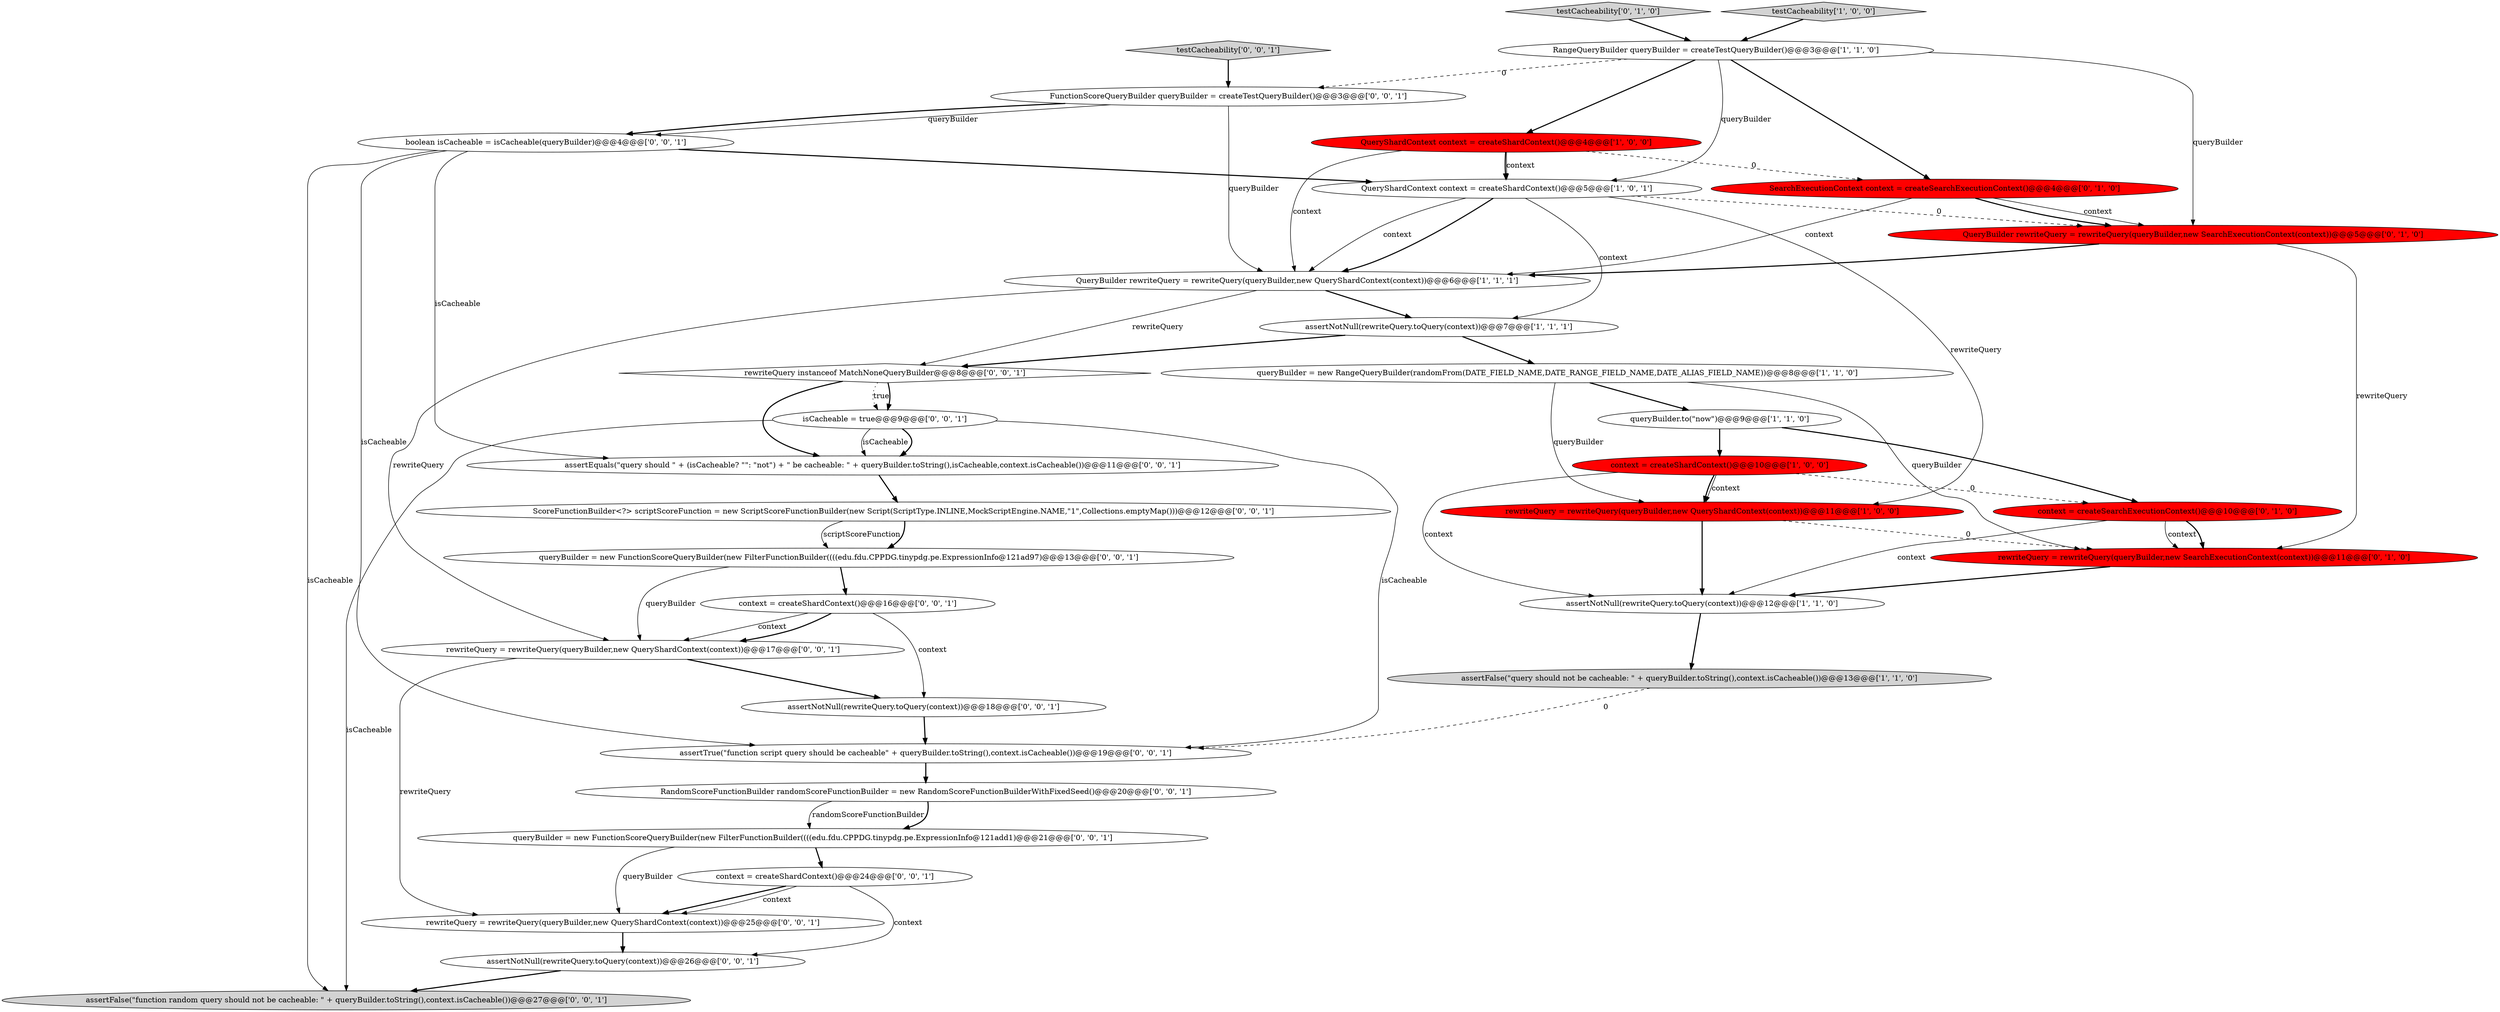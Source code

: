 digraph {
3 [style = filled, label = "QueryShardContext context = createShardContext()@@@4@@@['1', '0', '0']", fillcolor = red, shape = ellipse image = "AAA1AAABBB1BBB"];
33 [style = filled, label = "assertEquals(\"query should \" + (isCacheable? \"\": \"not\") + \" be cacheable: \" + queryBuilder.toString(),isCacheable,context.isCacheable())@@@11@@@['0', '0', '1']", fillcolor = white, shape = ellipse image = "AAA0AAABBB3BBB"];
9 [style = filled, label = "RangeQueryBuilder queryBuilder = createTestQueryBuilder()@@@3@@@['1', '1', '0']", fillcolor = white, shape = ellipse image = "AAA0AAABBB1BBB"];
11 [style = filled, label = "assertFalse(\"query should not be cacheable: \" + queryBuilder.toString(),context.isCacheable())@@@13@@@['1', '1', '0']", fillcolor = lightgray, shape = ellipse image = "AAA0AAABBB1BBB"];
12 [style = filled, label = "testCacheability['0', '1', '0']", fillcolor = lightgray, shape = diamond image = "AAA0AAABBB2BBB"];
22 [style = filled, label = "assertNotNull(rewriteQuery.toQuery(context))@@@18@@@['0', '0', '1']", fillcolor = white, shape = ellipse image = "AAA0AAABBB3BBB"];
1 [style = filled, label = "QueryShardContext context = createShardContext()@@@5@@@['1', '0', '1']", fillcolor = white, shape = ellipse image = "AAA0AAABBB1BBB"];
14 [style = filled, label = "rewriteQuery = rewriteQuery(queryBuilder,new SearchExecutionContext(context))@@@11@@@['0', '1', '0']", fillcolor = red, shape = ellipse image = "AAA1AAABBB2BBB"];
26 [style = filled, label = "RandomScoreFunctionBuilder randomScoreFunctionBuilder = new RandomScoreFunctionBuilderWithFixedSeed()@@@20@@@['0', '0', '1']", fillcolor = white, shape = ellipse image = "AAA0AAABBB3BBB"];
25 [style = filled, label = "context = createShardContext()@@@16@@@['0', '0', '1']", fillcolor = white, shape = ellipse image = "AAA0AAABBB3BBB"];
5 [style = filled, label = "QueryBuilder rewriteQuery = rewriteQuery(queryBuilder,new QueryShardContext(context))@@@6@@@['1', '1', '1']", fillcolor = white, shape = ellipse image = "AAA0AAABBB1BBB"];
10 [style = filled, label = "assertNotNull(rewriteQuery.toQuery(context))@@@12@@@['1', '1', '0']", fillcolor = white, shape = ellipse image = "AAA0AAABBB1BBB"];
16 [style = filled, label = "QueryBuilder rewriteQuery = rewriteQuery(queryBuilder,new SearchExecutionContext(context))@@@5@@@['0', '1', '0']", fillcolor = red, shape = ellipse image = "AAA1AAABBB2BBB"];
23 [style = filled, label = "rewriteQuery = rewriteQuery(queryBuilder,new QueryShardContext(context))@@@25@@@['0', '0', '1']", fillcolor = white, shape = ellipse image = "AAA0AAABBB3BBB"];
2 [style = filled, label = "queryBuilder = new RangeQueryBuilder(randomFrom(DATE_FIELD_NAME,DATE_RANGE_FIELD_NAME,DATE_ALIAS_FIELD_NAME))@@@8@@@['1', '1', '0']", fillcolor = white, shape = ellipse image = "AAA0AAABBB1BBB"];
27 [style = filled, label = "queryBuilder = new FunctionScoreQueryBuilder(new FilterFunctionBuilder((((edu.fdu.CPPDG.tinypdg.pe.ExpressionInfo@121add1)@@@21@@@['0', '0', '1']", fillcolor = white, shape = ellipse image = "AAA0AAABBB3BBB"];
20 [style = filled, label = "assertNotNull(rewriteQuery.toQuery(context))@@@26@@@['0', '0', '1']", fillcolor = white, shape = ellipse image = "AAA0AAABBB3BBB"];
17 [style = filled, label = "ScoreFunctionBuilder<?> scriptScoreFunction = new ScriptScoreFunctionBuilder(new Script(ScriptType.INLINE,MockScriptEngine.NAME,\"1\",Collections.emptyMap()))@@@12@@@['0', '0', '1']", fillcolor = white, shape = ellipse image = "AAA0AAABBB3BBB"];
21 [style = filled, label = "queryBuilder = new FunctionScoreQueryBuilder(new FilterFunctionBuilder((((edu.fdu.CPPDG.tinypdg.pe.ExpressionInfo@121ad97)@@@13@@@['0', '0', '1']", fillcolor = white, shape = ellipse image = "AAA0AAABBB3BBB"];
7 [style = filled, label = "assertNotNull(rewriteQuery.toQuery(context))@@@7@@@['1', '1', '1']", fillcolor = white, shape = ellipse image = "AAA0AAABBB1BBB"];
30 [style = filled, label = "FunctionScoreQueryBuilder queryBuilder = createTestQueryBuilder()@@@3@@@['0', '0', '1']", fillcolor = white, shape = ellipse image = "AAA0AAABBB3BBB"];
15 [style = filled, label = "SearchExecutionContext context = createSearchExecutionContext()@@@4@@@['0', '1', '0']", fillcolor = red, shape = ellipse image = "AAA1AAABBB2BBB"];
31 [style = filled, label = "context = createShardContext()@@@24@@@['0', '0', '1']", fillcolor = white, shape = ellipse image = "AAA0AAABBB3BBB"];
32 [style = filled, label = "isCacheable = true@@@9@@@['0', '0', '1']", fillcolor = white, shape = ellipse image = "AAA0AAABBB3BBB"];
29 [style = filled, label = "boolean isCacheable = isCacheable(queryBuilder)@@@4@@@['0', '0', '1']", fillcolor = white, shape = ellipse image = "AAA0AAABBB3BBB"];
28 [style = filled, label = "rewriteQuery = rewriteQuery(queryBuilder,new QueryShardContext(context))@@@17@@@['0', '0', '1']", fillcolor = white, shape = ellipse image = "AAA0AAABBB3BBB"];
34 [style = filled, label = "assertFalse(\"function random query should not be cacheable: \" + queryBuilder.toString(),context.isCacheable())@@@27@@@['0', '0', '1']", fillcolor = lightgray, shape = ellipse image = "AAA0AAABBB3BBB"];
8 [style = filled, label = "queryBuilder.to(\"now\")@@@9@@@['1', '1', '0']", fillcolor = white, shape = ellipse image = "AAA0AAABBB1BBB"];
19 [style = filled, label = "assertTrue(\"function script query should be cacheable\" + queryBuilder.toString(),context.isCacheable())@@@19@@@['0', '0', '1']", fillcolor = white, shape = ellipse image = "AAA0AAABBB3BBB"];
6 [style = filled, label = "testCacheability['1', '0', '0']", fillcolor = lightgray, shape = diamond image = "AAA0AAABBB1BBB"];
13 [style = filled, label = "context = createSearchExecutionContext()@@@10@@@['0', '1', '0']", fillcolor = red, shape = ellipse image = "AAA1AAABBB2BBB"];
24 [style = filled, label = "rewriteQuery instanceof MatchNoneQueryBuilder@@@8@@@['0', '0', '1']", fillcolor = white, shape = diamond image = "AAA0AAABBB3BBB"];
4 [style = filled, label = "rewriteQuery = rewriteQuery(queryBuilder,new QueryShardContext(context))@@@11@@@['1', '0', '0']", fillcolor = red, shape = ellipse image = "AAA1AAABBB1BBB"];
0 [style = filled, label = "context = createShardContext()@@@10@@@['1', '0', '0']", fillcolor = red, shape = ellipse image = "AAA1AAABBB1BBB"];
18 [style = filled, label = "testCacheability['0', '0', '1']", fillcolor = lightgray, shape = diamond image = "AAA0AAABBB3BBB"];
1->5 [style = bold, label=""];
4->10 [style = bold, label=""];
0->10 [style = solid, label="context"];
15->5 [style = solid, label="context"];
29->33 [style = solid, label="isCacheable"];
25->28 [style = solid, label="context"];
23->20 [style = bold, label=""];
25->28 [style = bold, label=""];
26->27 [style = solid, label="randomScoreFunctionBuilder"];
31->23 [style = bold, label=""];
32->34 [style = solid, label="isCacheable"];
13->14 [style = solid, label="context"];
28->23 [style = solid, label="rewriteQuery"];
24->32 [style = dotted, label="true"];
3->1 [style = bold, label=""];
9->1 [style = solid, label="queryBuilder"];
22->19 [style = bold, label=""];
2->4 [style = solid, label="queryBuilder"];
31->20 [style = solid, label="context"];
3->1 [style = solid, label="context"];
27->23 [style = solid, label="queryBuilder"];
20->34 [style = bold, label=""];
17->21 [style = solid, label="scriptScoreFunction"];
24->32 [style = bold, label=""];
30->5 [style = solid, label="queryBuilder"];
31->23 [style = solid, label="context"];
14->10 [style = bold, label=""];
27->31 [style = bold, label=""];
18->30 [style = bold, label=""];
1->7 [style = solid, label="context"];
1->5 [style = solid, label="context"];
21->25 [style = bold, label=""];
25->22 [style = solid, label="context"];
15->16 [style = bold, label=""];
12->9 [style = bold, label=""];
13->10 [style = solid, label="context"];
30->29 [style = solid, label="queryBuilder"];
30->29 [style = bold, label=""];
32->33 [style = bold, label=""];
0->4 [style = solid, label="context"];
2->14 [style = solid, label="queryBuilder"];
32->33 [style = solid, label="isCacheable"];
8->0 [style = bold, label=""];
24->33 [style = bold, label=""];
5->28 [style = solid, label="rewriteQuery"];
16->14 [style = solid, label="rewriteQuery"];
26->27 [style = bold, label=""];
7->24 [style = bold, label=""];
32->19 [style = solid, label="isCacheable"];
0->4 [style = bold, label=""];
11->19 [style = dashed, label="0"];
7->2 [style = bold, label=""];
9->15 [style = bold, label=""];
19->26 [style = bold, label=""];
21->28 [style = solid, label="queryBuilder"];
1->16 [style = dashed, label="0"];
0->13 [style = dashed, label="0"];
29->19 [style = solid, label="isCacheable"];
1->4 [style = solid, label="rewriteQuery"];
5->24 [style = solid, label="rewriteQuery"];
16->5 [style = bold, label=""];
3->15 [style = dashed, label="0"];
9->3 [style = bold, label=""];
5->7 [style = bold, label=""];
15->16 [style = solid, label="context"];
4->14 [style = dashed, label="0"];
29->34 [style = solid, label="isCacheable"];
29->1 [style = bold, label=""];
6->9 [style = bold, label=""];
3->5 [style = solid, label="context"];
9->30 [style = dashed, label="0"];
13->14 [style = bold, label=""];
17->21 [style = bold, label=""];
9->16 [style = solid, label="queryBuilder"];
28->22 [style = bold, label=""];
8->13 [style = bold, label=""];
2->8 [style = bold, label=""];
33->17 [style = bold, label=""];
10->11 [style = bold, label=""];
}
